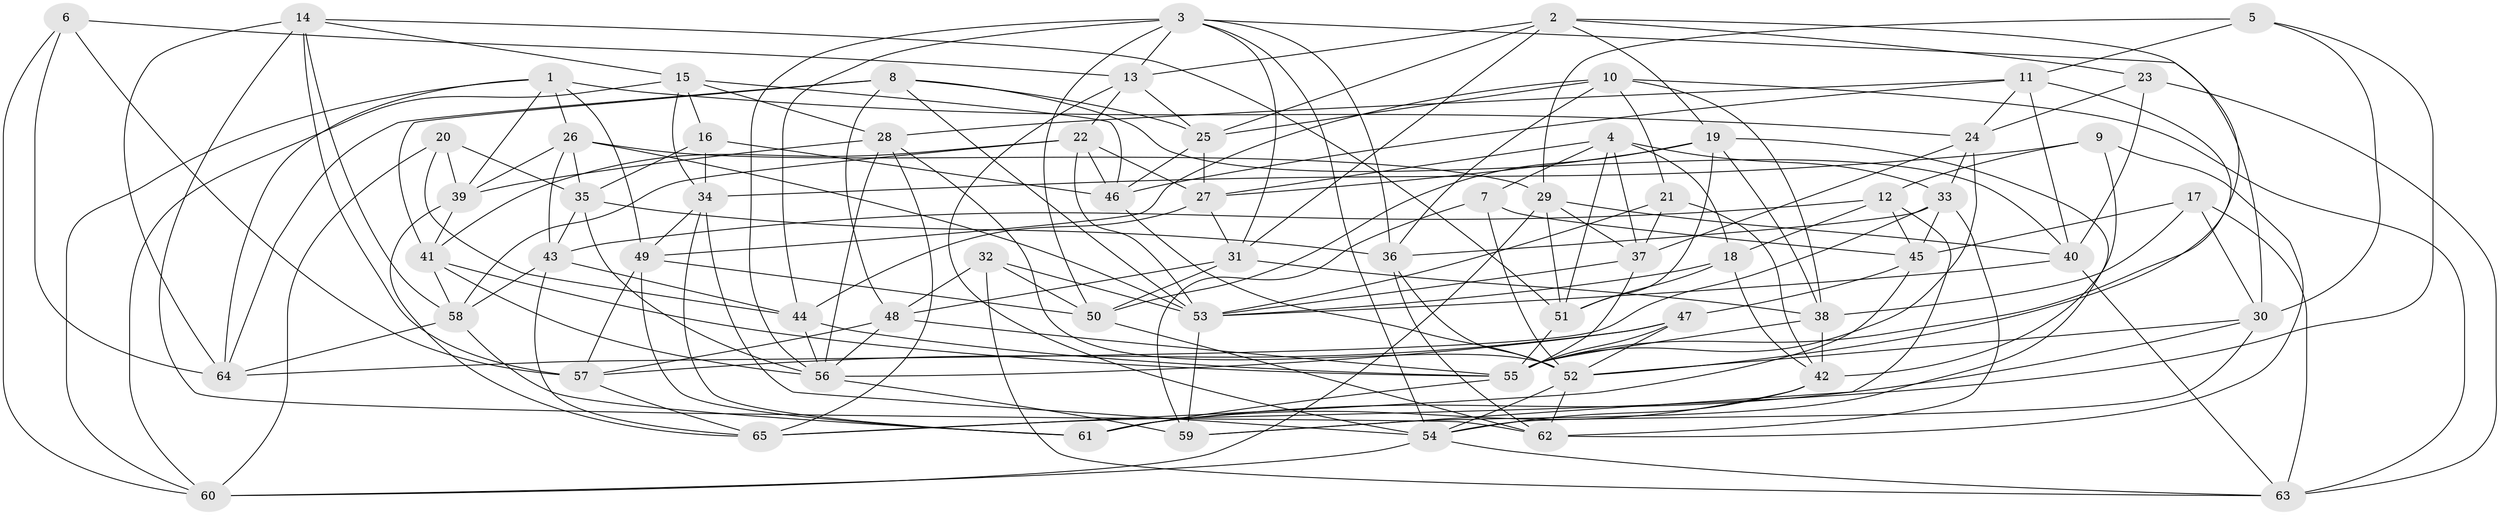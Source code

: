 // original degree distribution, {4: 1.0}
// Generated by graph-tools (version 1.1) at 2025/26/03/09/25 03:26:58]
// undirected, 65 vertices, 191 edges
graph export_dot {
graph [start="1"]
  node [color=gray90,style=filled];
  1;
  2;
  3;
  4;
  5;
  6;
  7;
  8;
  9;
  10;
  11;
  12;
  13;
  14;
  15;
  16;
  17;
  18;
  19;
  20;
  21;
  22;
  23;
  24;
  25;
  26;
  27;
  28;
  29;
  30;
  31;
  32;
  33;
  34;
  35;
  36;
  37;
  38;
  39;
  40;
  41;
  42;
  43;
  44;
  45;
  46;
  47;
  48;
  49;
  50;
  51;
  52;
  53;
  54;
  55;
  56;
  57;
  58;
  59;
  60;
  61;
  62;
  63;
  64;
  65;
  1 -- 24 [weight=1.0];
  1 -- 26 [weight=1.0];
  1 -- 39 [weight=1.0];
  1 -- 49 [weight=1.0];
  1 -- 60 [weight=1.0];
  1 -- 64 [weight=1.0];
  2 -- 13 [weight=1.0];
  2 -- 19 [weight=1.0];
  2 -- 23 [weight=1.0];
  2 -- 25 [weight=1.0];
  2 -- 31 [weight=1.0];
  2 -- 55 [weight=1.0];
  3 -- 13 [weight=1.0];
  3 -- 30 [weight=1.0];
  3 -- 31 [weight=1.0];
  3 -- 36 [weight=1.0];
  3 -- 44 [weight=1.0];
  3 -- 50 [weight=1.0];
  3 -- 54 [weight=1.0];
  3 -- 56 [weight=1.0];
  4 -- 7 [weight=1.0];
  4 -- 18 [weight=1.0];
  4 -- 27 [weight=1.0];
  4 -- 33 [weight=1.0];
  4 -- 37 [weight=1.0];
  4 -- 51 [weight=1.0];
  5 -- 11 [weight=1.0];
  5 -- 29 [weight=1.0];
  5 -- 30 [weight=1.0];
  5 -- 65 [weight=1.0];
  6 -- 13 [weight=1.0];
  6 -- 57 [weight=1.0];
  6 -- 60 [weight=1.0];
  6 -- 64 [weight=1.0];
  7 -- 45 [weight=1.0];
  7 -- 52 [weight=1.0];
  7 -- 59 [weight=1.0];
  8 -- 25 [weight=1.0];
  8 -- 40 [weight=1.0];
  8 -- 41 [weight=1.0];
  8 -- 48 [weight=1.0];
  8 -- 53 [weight=1.0];
  8 -- 64 [weight=1.0];
  9 -- 12 [weight=1.0];
  9 -- 34 [weight=1.0];
  9 -- 42 [weight=1.0];
  9 -- 62 [weight=1.0];
  10 -- 21 [weight=1.0];
  10 -- 25 [weight=1.0];
  10 -- 36 [weight=1.0];
  10 -- 38 [weight=1.0];
  10 -- 49 [weight=1.0];
  10 -- 63 [weight=1.0];
  11 -- 24 [weight=1.0];
  11 -- 28 [weight=1.0];
  11 -- 40 [weight=1.0];
  11 -- 46 [weight=1.0];
  11 -- 52 [weight=1.0];
  12 -- 18 [weight=2.0];
  12 -- 43 [weight=1.0];
  12 -- 45 [weight=1.0];
  12 -- 59 [weight=1.0];
  13 -- 22 [weight=1.0];
  13 -- 25 [weight=1.0];
  13 -- 54 [weight=1.0];
  14 -- 15 [weight=1.0];
  14 -- 51 [weight=1.0];
  14 -- 57 [weight=1.0];
  14 -- 58 [weight=1.0];
  14 -- 62 [weight=1.0];
  14 -- 64 [weight=1.0];
  15 -- 16 [weight=1.0];
  15 -- 28 [weight=1.0];
  15 -- 34 [weight=1.0];
  15 -- 46 [weight=1.0];
  15 -- 60 [weight=1.0];
  16 -- 34 [weight=1.0];
  16 -- 35 [weight=1.0];
  16 -- 46 [weight=1.0];
  17 -- 30 [weight=1.0];
  17 -- 38 [weight=1.0];
  17 -- 45 [weight=1.0];
  17 -- 63 [weight=1.0];
  18 -- 42 [weight=1.0];
  18 -- 51 [weight=1.0];
  18 -- 53 [weight=1.0];
  19 -- 27 [weight=1.0];
  19 -- 38 [weight=1.0];
  19 -- 50 [weight=1.0];
  19 -- 51 [weight=1.0];
  19 -- 59 [weight=1.0];
  20 -- 35 [weight=1.0];
  20 -- 39 [weight=1.0];
  20 -- 44 [weight=1.0];
  20 -- 60 [weight=1.0];
  21 -- 37 [weight=1.0];
  21 -- 42 [weight=1.0];
  21 -- 53 [weight=1.0];
  22 -- 27 [weight=1.0];
  22 -- 41 [weight=1.0];
  22 -- 46 [weight=1.0];
  22 -- 53 [weight=1.0];
  22 -- 58 [weight=1.0];
  23 -- 24 [weight=1.0];
  23 -- 40 [weight=1.0];
  23 -- 63 [weight=1.0];
  24 -- 33 [weight=1.0];
  24 -- 37 [weight=1.0];
  24 -- 55 [weight=1.0];
  25 -- 27 [weight=1.0];
  25 -- 46 [weight=1.0];
  26 -- 29 [weight=1.0];
  26 -- 35 [weight=1.0];
  26 -- 39 [weight=1.0];
  26 -- 43 [weight=1.0];
  26 -- 53 [weight=1.0];
  27 -- 31 [weight=1.0];
  27 -- 44 [weight=1.0];
  28 -- 39 [weight=1.0];
  28 -- 52 [weight=1.0];
  28 -- 56 [weight=1.0];
  28 -- 65 [weight=1.0];
  29 -- 37 [weight=1.0];
  29 -- 40 [weight=1.0];
  29 -- 51 [weight=1.0];
  29 -- 60 [weight=1.0];
  30 -- 52 [weight=1.0];
  30 -- 54 [weight=1.0];
  30 -- 61 [weight=1.0];
  31 -- 38 [weight=1.0];
  31 -- 48 [weight=1.0];
  31 -- 50 [weight=1.0];
  32 -- 48 [weight=1.0];
  32 -- 50 [weight=1.0];
  32 -- 53 [weight=1.0];
  32 -- 63 [weight=1.0];
  33 -- 36 [weight=1.0];
  33 -- 45 [weight=1.0];
  33 -- 62 [weight=1.0];
  33 -- 64 [weight=1.0];
  34 -- 49 [weight=1.0];
  34 -- 54 [weight=1.0];
  34 -- 61 [weight=1.0];
  35 -- 36 [weight=1.0];
  35 -- 43 [weight=1.0];
  35 -- 56 [weight=1.0];
  36 -- 52 [weight=1.0];
  36 -- 62 [weight=1.0];
  37 -- 53 [weight=1.0];
  37 -- 55 [weight=1.0];
  38 -- 42 [weight=1.0];
  38 -- 55 [weight=1.0];
  39 -- 41 [weight=1.0];
  39 -- 65 [weight=1.0];
  40 -- 53 [weight=1.0];
  40 -- 63 [weight=1.0];
  41 -- 55 [weight=1.0];
  41 -- 56 [weight=1.0];
  41 -- 58 [weight=1.0];
  42 -- 54 [weight=1.0];
  42 -- 61 [weight=1.0];
  43 -- 44 [weight=1.0];
  43 -- 58 [weight=1.0];
  43 -- 65 [weight=1.0];
  44 -- 55 [weight=1.0];
  44 -- 56 [weight=1.0];
  45 -- 47 [weight=1.0];
  45 -- 65 [weight=1.0];
  46 -- 52 [weight=1.0];
  47 -- 52 [weight=2.0];
  47 -- 55 [weight=1.0];
  47 -- 56 [weight=1.0];
  47 -- 57 [weight=1.0];
  48 -- 55 [weight=1.0];
  48 -- 56 [weight=1.0];
  48 -- 57 [weight=1.0];
  49 -- 50 [weight=1.0];
  49 -- 57 [weight=1.0];
  49 -- 61 [weight=1.0];
  50 -- 62 [weight=1.0];
  51 -- 55 [weight=1.0];
  52 -- 54 [weight=1.0];
  52 -- 62 [weight=1.0];
  53 -- 59 [weight=2.0];
  54 -- 60 [weight=1.0];
  54 -- 63 [weight=1.0];
  55 -- 61 [weight=1.0];
  56 -- 59 [weight=1.0];
  57 -- 65 [weight=1.0];
  58 -- 61 [weight=1.0];
  58 -- 64 [weight=1.0];
}
